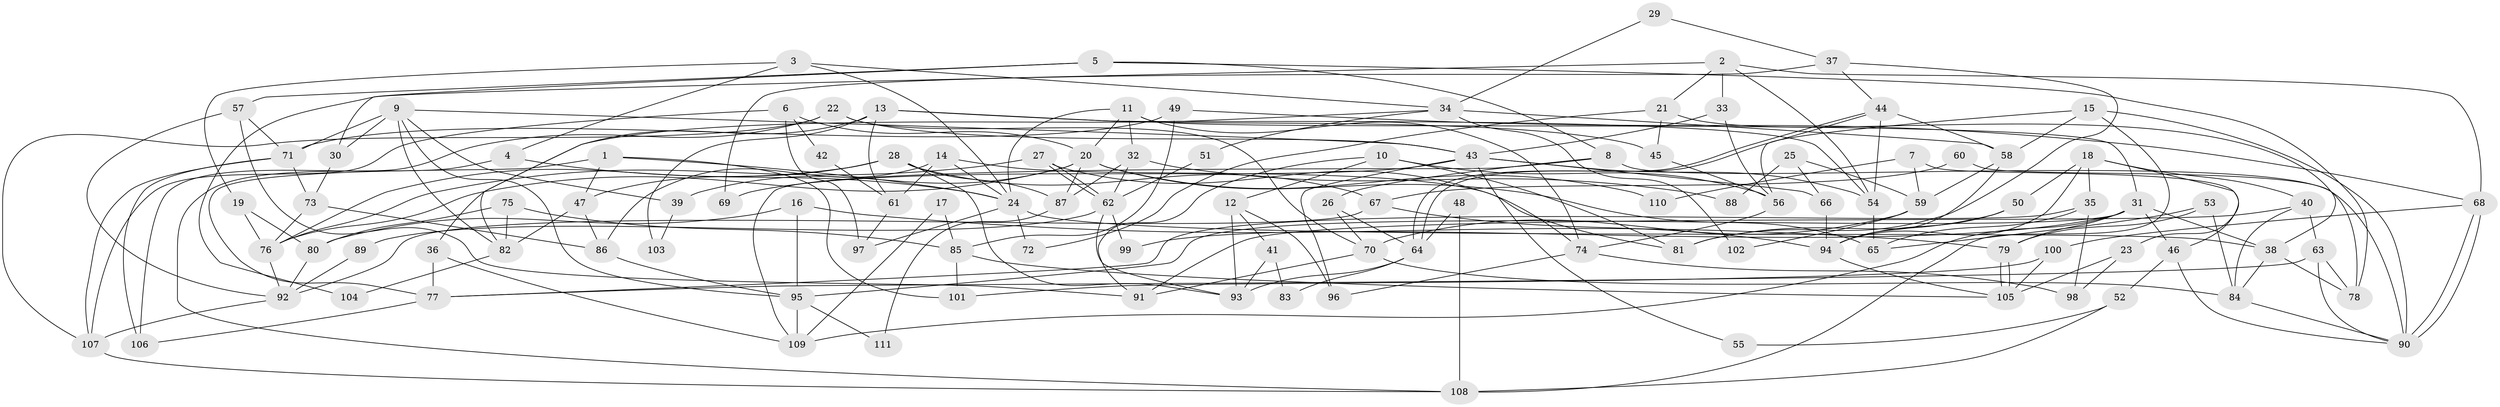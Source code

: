 // coarse degree distribution, {6: 0.0958904109589041, 7: 0.1232876712328767, 4: 0.1917808219178082, 3: 0.2328767123287671, 9: 0.0547945205479452, 5: 0.0958904109589041, 2: 0.1232876712328767, 8: 0.0684931506849315, 11: 0.0136986301369863}
// Generated by graph-tools (version 1.1) at 2025/41/03/06/25 10:41:54]
// undirected, 111 vertices, 222 edges
graph export_dot {
graph [start="1"]
  node [color=gray90,style=filled];
  1;
  2;
  3;
  4;
  5;
  6;
  7;
  8;
  9;
  10;
  11;
  12;
  13;
  14;
  15;
  16;
  17;
  18;
  19;
  20;
  21;
  22;
  23;
  24;
  25;
  26;
  27;
  28;
  29;
  30;
  31;
  32;
  33;
  34;
  35;
  36;
  37;
  38;
  39;
  40;
  41;
  42;
  43;
  44;
  45;
  46;
  47;
  48;
  49;
  50;
  51;
  52;
  53;
  54;
  55;
  56;
  57;
  58;
  59;
  60;
  61;
  62;
  63;
  64;
  65;
  66;
  67;
  68;
  69;
  70;
  71;
  72;
  73;
  74;
  75;
  76;
  77;
  78;
  79;
  80;
  81;
  82;
  83;
  84;
  85;
  86;
  87;
  88;
  89;
  90;
  91;
  92;
  93;
  94;
  95;
  96;
  97;
  98;
  99;
  100;
  101;
  102;
  103;
  104;
  105;
  106;
  107;
  108;
  109;
  110;
  111;
  1 -- 24;
  1 -- 77;
  1 -- 47;
  1 -- 101;
  2 -- 33;
  2 -- 68;
  2 -- 21;
  2 -- 54;
  2 -- 104;
  3 -- 24;
  3 -- 34;
  3 -- 4;
  3 -- 19;
  4 -- 24;
  4 -- 108;
  5 -- 8;
  5 -- 57;
  5 -- 30;
  5 -- 78;
  6 -- 20;
  6 -- 107;
  6 -- 42;
  6 -- 97;
  7 -- 59;
  7 -- 46;
  7 -- 110;
  8 -- 90;
  8 -- 109;
  8 -- 26;
  9 -- 43;
  9 -- 71;
  9 -- 30;
  9 -- 39;
  9 -- 82;
  9 -- 95;
  10 -- 56;
  10 -- 81;
  10 -- 12;
  10 -- 91;
  11 -- 20;
  11 -- 24;
  11 -- 31;
  11 -- 32;
  11 -- 74;
  12 -- 93;
  12 -- 41;
  12 -- 96;
  13 -- 54;
  13 -- 82;
  13 -- 45;
  13 -- 61;
  13 -- 103;
  14 -- 61;
  14 -- 86;
  14 -- 24;
  14 -- 81;
  15 -- 108;
  15 -- 90;
  15 -- 56;
  15 -- 58;
  16 -- 80;
  16 -- 79;
  16 -- 95;
  17 -- 85;
  17 -- 109;
  18 -- 23;
  18 -- 40;
  18 -- 35;
  18 -- 50;
  18 -- 94;
  19 -- 76;
  19 -- 80;
  20 -- 87;
  20 -- 76;
  20 -- 39;
  20 -- 65;
  20 -- 110;
  21 -- 38;
  21 -- 45;
  21 -- 72;
  22 -- 43;
  22 -- 106;
  22 -- 70;
  22 -- 107;
  23 -- 105;
  23 -- 98;
  24 -- 38;
  24 -- 72;
  24 -- 97;
  25 -- 59;
  25 -- 66;
  25 -- 88;
  26 -- 70;
  26 -- 64;
  27 -- 74;
  27 -- 62;
  27 -- 62;
  27 -- 76;
  28 -- 47;
  28 -- 76;
  28 -- 67;
  28 -- 87;
  28 -- 93;
  29 -- 34;
  29 -- 37;
  30 -- 73;
  31 -- 95;
  31 -- 38;
  31 -- 46;
  31 -- 79;
  31 -- 99;
  31 -- 109;
  32 -- 62;
  32 -- 87;
  32 -- 88;
  33 -- 43;
  33 -- 56;
  34 -- 36;
  34 -- 58;
  34 -- 51;
  34 -- 102;
  35 -- 65;
  35 -- 77;
  35 -- 98;
  36 -- 109;
  36 -- 77;
  37 -- 81;
  37 -- 44;
  37 -- 69;
  38 -- 84;
  38 -- 78;
  39 -- 103;
  40 -- 84;
  40 -- 63;
  40 -- 91;
  41 -- 93;
  41 -- 83;
  42 -- 61;
  43 -- 54;
  43 -- 96;
  43 -- 55;
  43 -- 66;
  43 -- 69;
  44 -- 64;
  44 -- 64;
  44 -- 58;
  44 -- 54;
  45 -- 56;
  46 -- 90;
  46 -- 52;
  47 -- 86;
  47 -- 82;
  48 -- 64;
  48 -- 108;
  49 -- 85;
  49 -- 71;
  49 -- 68;
  50 -- 94;
  50 -- 81;
  51 -- 62;
  52 -- 108;
  52 -- 55;
  53 -- 65;
  53 -- 79;
  53 -- 84;
  54 -- 65;
  56 -- 74;
  57 -- 91;
  57 -- 92;
  57 -- 71;
  58 -- 94;
  58 -- 59;
  59 -- 70;
  59 -- 102;
  60 -- 78;
  60 -- 67;
  61 -- 97;
  62 -- 93;
  62 -- 89;
  62 -- 99;
  63 -- 78;
  63 -- 90;
  63 -- 77;
  64 -- 83;
  64 -- 93;
  66 -- 94;
  67 -- 92;
  67 -- 94;
  68 -- 90;
  68 -- 90;
  68 -- 100;
  70 -- 91;
  70 -- 84;
  71 -- 107;
  71 -- 73;
  71 -- 106;
  73 -- 76;
  73 -- 86;
  74 -- 96;
  74 -- 98;
  75 -- 85;
  75 -- 82;
  75 -- 80;
  76 -- 92;
  77 -- 106;
  79 -- 105;
  79 -- 105;
  80 -- 92;
  82 -- 104;
  84 -- 90;
  85 -- 105;
  85 -- 101;
  86 -- 95;
  87 -- 111;
  89 -- 92;
  92 -- 107;
  94 -- 105;
  95 -- 109;
  95 -- 111;
  100 -- 105;
  100 -- 101;
  107 -- 108;
}
